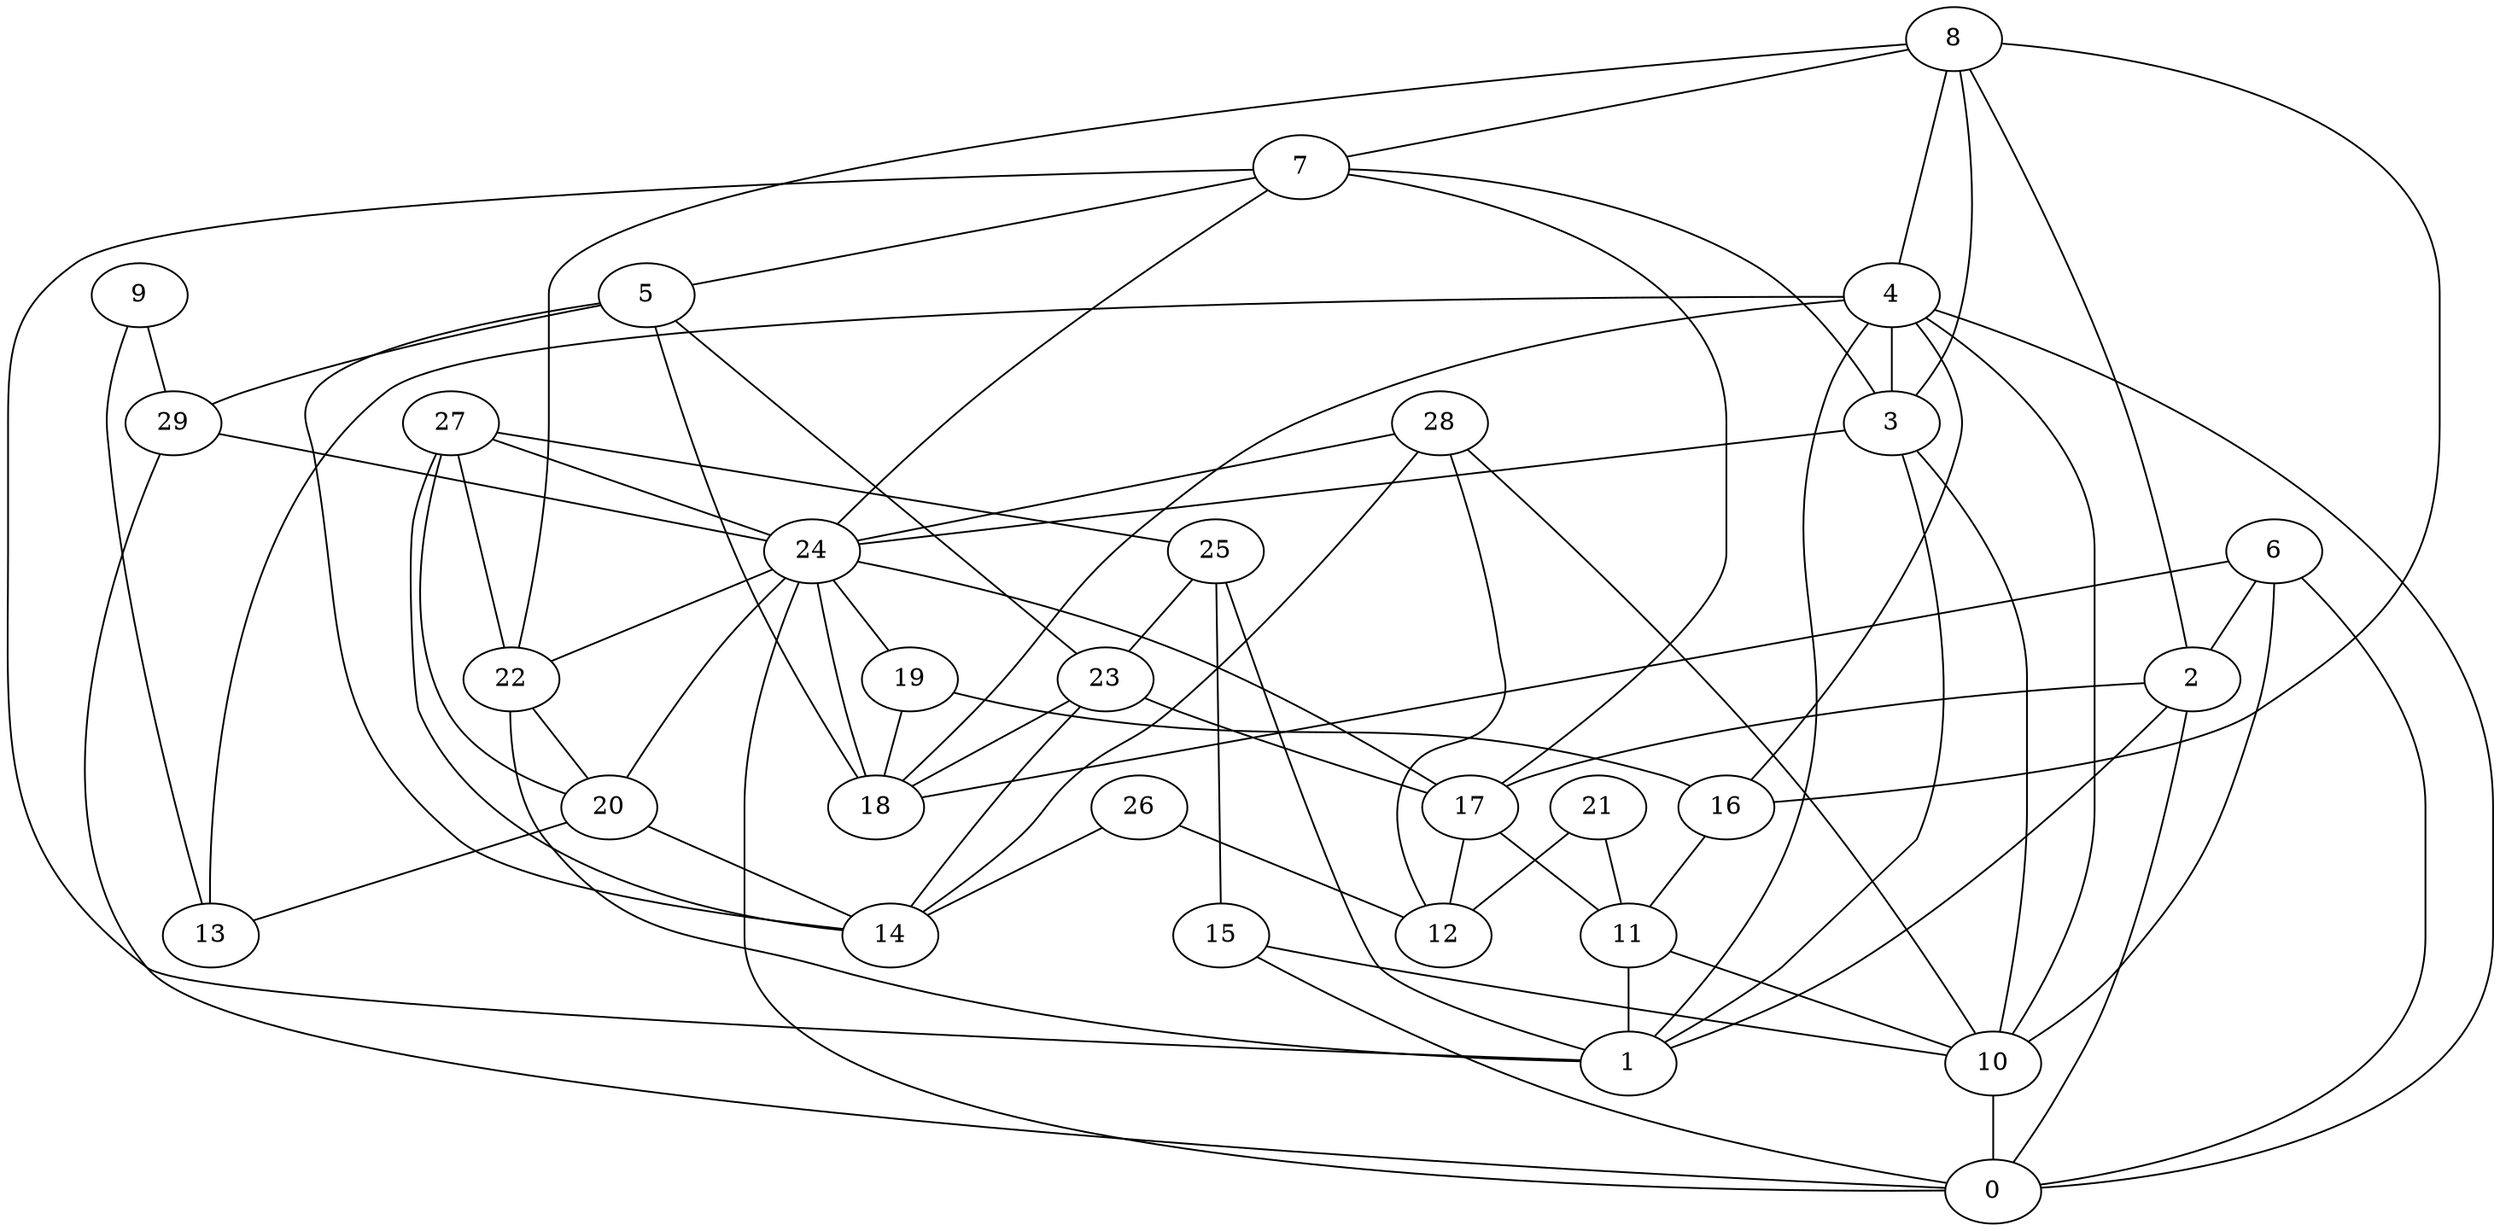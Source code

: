 digraph GG_graph {

subgraph G_graph {
edge [color = black]
"20" -> "13" [dir = none]
"20" -> "14" [dir = none]
"16" -> "11" [dir = none]
"22" -> "20" [dir = none]
"9" -> "13" [dir = none]
"9" -> "29" [dir = none]
"28" -> "14" [dir = none]
"28" -> "12" [dir = none]
"28" -> "24" [dir = none]
"28" -> "10" [dir = none]
"17" -> "11" [dir = none]
"17" -> "12" [dir = none]
"8" -> "4" [dir = none]
"8" -> "3" [dir = none]
"8" -> "22" [dir = none]
"8" -> "7" [dir = none]
"8" -> "16" [dir = none]
"26" -> "14" [dir = none]
"26" -> "12" [dir = none]
"7" -> "5" [dir = none]
"7" -> "1" [dir = none]
"7" -> "24" [dir = none]
"7" -> "17" [dir = none]
"10" -> "0" [dir = none]
"27" -> "24" [dir = none]
"27" -> "20" [dir = none]
"27" -> "14" [dir = none]
"27" -> "25" [dir = none]
"29" -> "0" [dir = none]
"29" -> "24" [dir = none]
"15" -> "0" [dir = none]
"15" -> "10" [dir = none]
"24" -> "20" [dir = none]
"24" -> "18" [dir = none]
"24" -> "17" [dir = none]
"24" -> "19" [dir = none]
"4" -> "3" [dir = none]
"4" -> "16" [dir = none]
"4" -> "10" [dir = none]
"4" -> "0" [dir = none]
"4" -> "13" [dir = none]
"3" -> "10" [dir = none]
"3" -> "24" [dir = none]
"3" -> "1" [dir = none]
"6" -> "18" [dir = none]
"6" -> "0" [dir = none]
"6" -> "10" [dir = none]
"19" -> "16" [dir = none]
"11" -> "1" [dir = none]
"25" -> "23" [dir = none]
"25" -> "15" [dir = none]
"2" -> "0" [dir = none]
"2" -> "17" [dir = none]
"2" -> "1" [dir = none]
"21" -> "12" [dir = none]
"21" -> "11" [dir = none]
"23" -> "17" [dir = none]
"5" -> "14" [dir = none]
"24" -> "22" [dir = none]
"11" -> "10" [dir = none]
"5" -> "29" [dir = none]
"6" -> "2" [dir = none]
"4" -> "1" [dir = none]
"24" -> "0" [dir = none]
"4" -> "18" [dir = none]
"23" -> "18" [dir = none]
"23" -> "14" [dir = none]
"25" -> "1" [dir = none]
"22" -> "1" [dir = none]
"8" -> "2" [dir = none]
"5" -> "18" [dir = none]
"19" -> "18" [dir = none]
"7" -> "3" [dir = none]
"27" -> "22" [dir = none]
"5" -> "23" [dir = none]
}

}
